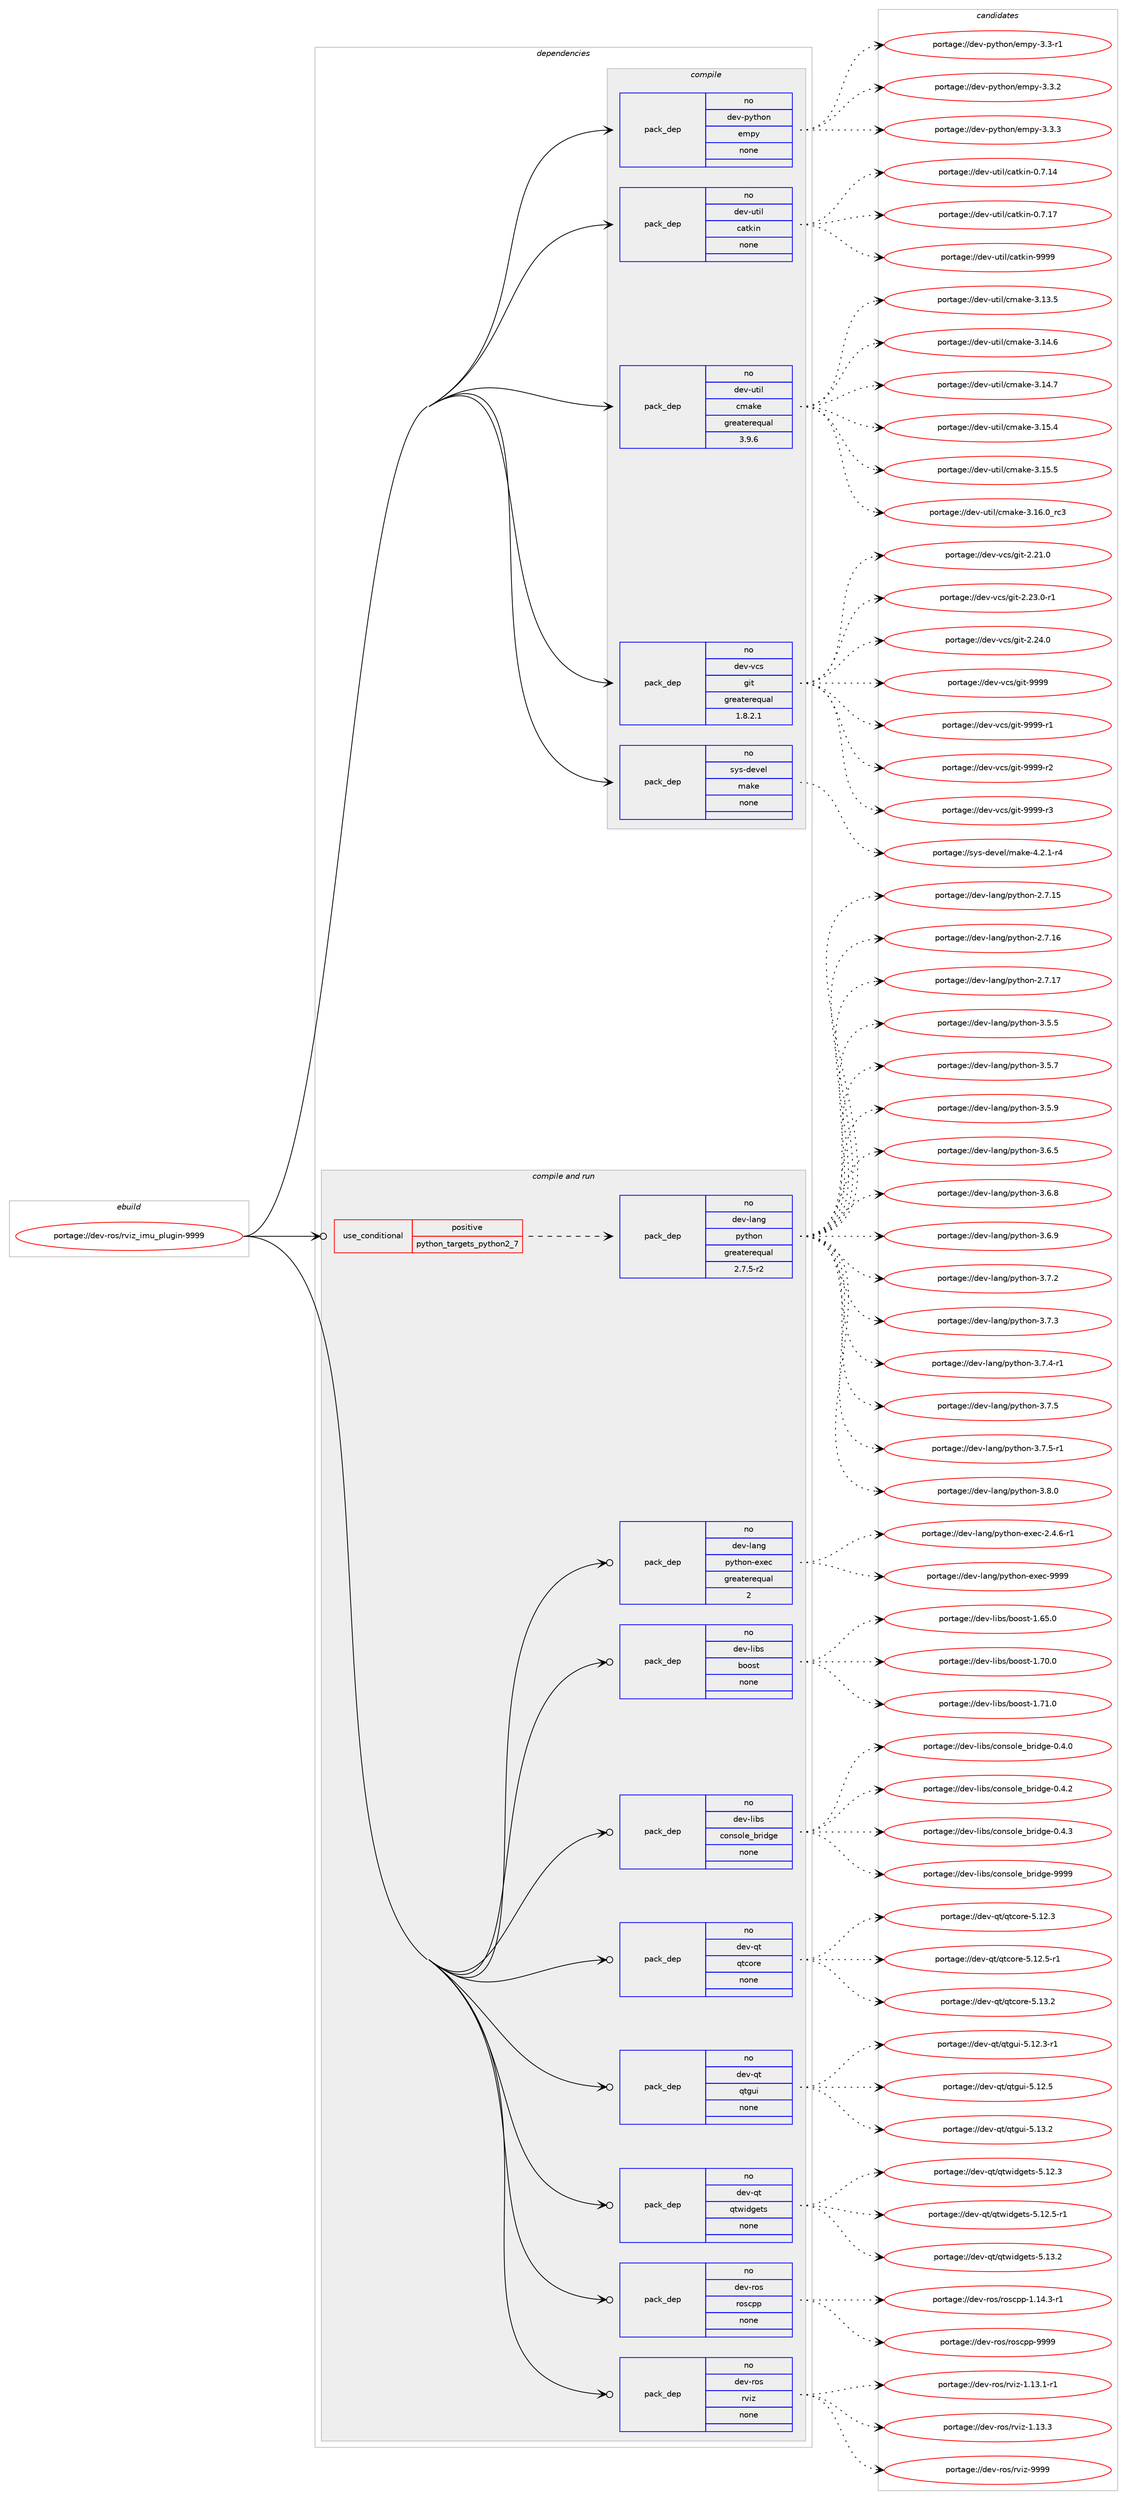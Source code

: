 digraph prolog {

# *************
# Graph options
# *************

newrank=true;
concentrate=true;
compound=true;
graph [rankdir=LR,fontname=Helvetica,fontsize=10,ranksep=1.5];#, ranksep=2.5, nodesep=0.2];
edge  [arrowhead=vee];
node  [fontname=Helvetica,fontsize=10];

# **********
# The ebuild
# **********

subgraph cluster_leftcol {
color=gray;
rank=same;
label=<<i>ebuild</i>>;
id [label="portage://dev-ros/rviz_imu_plugin-9999", color=red, width=4, href="../dev-ros/rviz_imu_plugin-9999.svg"];
}

# ****************
# The dependencies
# ****************

subgraph cluster_midcol {
color=gray;
label=<<i>dependencies</i>>;
subgraph cluster_compile {
fillcolor="#eeeeee";
style=filled;
label=<<i>compile</i>>;
subgraph pack153695 {
dependency201792 [label=<<TABLE BORDER="0" CELLBORDER="1" CELLSPACING="0" CELLPADDING="4" WIDTH="220"><TR><TD ROWSPAN="6" CELLPADDING="30">pack_dep</TD></TR><TR><TD WIDTH="110">no</TD></TR><TR><TD>dev-python</TD></TR><TR><TD>empy</TD></TR><TR><TD>none</TD></TR><TR><TD></TD></TR></TABLE>>, shape=none, color=blue];
}
id:e -> dependency201792:w [weight=20,style="solid",arrowhead="vee"];
subgraph pack153696 {
dependency201793 [label=<<TABLE BORDER="0" CELLBORDER="1" CELLSPACING="0" CELLPADDING="4" WIDTH="220"><TR><TD ROWSPAN="6" CELLPADDING="30">pack_dep</TD></TR><TR><TD WIDTH="110">no</TD></TR><TR><TD>dev-util</TD></TR><TR><TD>catkin</TD></TR><TR><TD>none</TD></TR><TR><TD></TD></TR></TABLE>>, shape=none, color=blue];
}
id:e -> dependency201793:w [weight=20,style="solid",arrowhead="vee"];
subgraph pack153697 {
dependency201794 [label=<<TABLE BORDER="0" CELLBORDER="1" CELLSPACING="0" CELLPADDING="4" WIDTH="220"><TR><TD ROWSPAN="6" CELLPADDING="30">pack_dep</TD></TR><TR><TD WIDTH="110">no</TD></TR><TR><TD>dev-util</TD></TR><TR><TD>cmake</TD></TR><TR><TD>greaterequal</TD></TR><TR><TD>3.9.6</TD></TR></TABLE>>, shape=none, color=blue];
}
id:e -> dependency201794:w [weight=20,style="solid",arrowhead="vee"];
subgraph pack153698 {
dependency201795 [label=<<TABLE BORDER="0" CELLBORDER="1" CELLSPACING="0" CELLPADDING="4" WIDTH="220"><TR><TD ROWSPAN="6" CELLPADDING="30">pack_dep</TD></TR><TR><TD WIDTH="110">no</TD></TR><TR><TD>dev-vcs</TD></TR><TR><TD>git</TD></TR><TR><TD>greaterequal</TD></TR><TR><TD>1.8.2.1</TD></TR></TABLE>>, shape=none, color=blue];
}
id:e -> dependency201795:w [weight=20,style="solid",arrowhead="vee"];
subgraph pack153699 {
dependency201796 [label=<<TABLE BORDER="0" CELLBORDER="1" CELLSPACING="0" CELLPADDING="4" WIDTH="220"><TR><TD ROWSPAN="6" CELLPADDING="30">pack_dep</TD></TR><TR><TD WIDTH="110">no</TD></TR><TR><TD>sys-devel</TD></TR><TR><TD>make</TD></TR><TR><TD>none</TD></TR><TR><TD></TD></TR></TABLE>>, shape=none, color=blue];
}
id:e -> dependency201796:w [weight=20,style="solid",arrowhead="vee"];
}
subgraph cluster_compileandrun {
fillcolor="#eeeeee";
style=filled;
label=<<i>compile and run</i>>;
subgraph cond44669 {
dependency201797 [label=<<TABLE BORDER="0" CELLBORDER="1" CELLSPACING="0" CELLPADDING="4"><TR><TD ROWSPAN="3" CELLPADDING="10">use_conditional</TD></TR><TR><TD>positive</TD></TR><TR><TD>python_targets_python2_7</TD></TR></TABLE>>, shape=none, color=red];
subgraph pack153700 {
dependency201798 [label=<<TABLE BORDER="0" CELLBORDER="1" CELLSPACING="0" CELLPADDING="4" WIDTH="220"><TR><TD ROWSPAN="6" CELLPADDING="30">pack_dep</TD></TR><TR><TD WIDTH="110">no</TD></TR><TR><TD>dev-lang</TD></TR><TR><TD>python</TD></TR><TR><TD>greaterequal</TD></TR><TR><TD>2.7.5-r2</TD></TR></TABLE>>, shape=none, color=blue];
}
dependency201797:e -> dependency201798:w [weight=20,style="dashed",arrowhead="vee"];
}
id:e -> dependency201797:w [weight=20,style="solid",arrowhead="odotvee"];
subgraph pack153701 {
dependency201799 [label=<<TABLE BORDER="0" CELLBORDER="1" CELLSPACING="0" CELLPADDING="4" WIDTH="220"><TR><TD ROWSPAN="6" CELLPADDING="30">pack_dep</TD></TR><TR><TD WIDTH="110">no</TD></TR><TR><TD>dev-lang</TD></TR><TR><TD>python-exec</TD></TR><TR><TD>greaterequal</TD></TR><TR><TD>2</TD></TR></TABLE>>, shape=none, color=blue];
}
id:e -> dependency201799:w [weight=20,style="solid",arrowhead="odotvee"];
subgraph pack153702 {
dependency201800 [label=<<TABLE BORDER="0" CELLBORDER="1" CELLSPACING="0" CELLPADDING="4" WIDTH="220"><TR><TD ROWSPAN="6" CELLPADDING="30">pack_dep</TD></TR><TR><TD WIDTH="110">no</TD></TR><TR><TD>dev-libs</TD></TR><TR><TD>boost</TD></TR><TR><TD>none</TD></TR><TR><TD></TD></TR></TABLE>>, shape=none, color=blue];
}
id:e -> dependency201800:w [weight=20,style="solid",arrowhead="odotvee"];
subgraph pack153703 {
dependency201801 [label=<<TABLE BORDER="0" CELLBORDER="1" CELLSPACING="0" CELLPADDING="4" WIDTH="220"><TR><TD ROWSPAN="6" CELLPADDING="30">pack_dep</TD></TR><TR><TD WIDTH="110">no</TD></TR><TR><TD>dev-libs</TD></TR><TR><TD>console_bridge</TD></TR><TR><TD>none</TD></TR><TR><TD></TD></TR></TABLE>>, shape=none, color=blue];
}
id:e -> dependency201801:w [weight=20,style="solid",arrowhead="odotvee"];
subgraph pack153704 {
dependency201802 [label=<<TABLE BORDER="0" CELLBORDER="1" CELLSPACING="0" CELLPADDING="4" WIDTH="220"><TR><TD ROWSPAN="6" CELLPADDING="30">pack_dep</TD></TR><TR><TD WIDTH="110">no</TD></TR><TR><TD>dev-qt</TD></TR><TR><TD>qtcore</TD></TR><TR><TD>none</TD></TR><TR><TD></TD></TR></TABLE>>, shape=none, color=blue];
}
id:e -> dependency201802:w [weight=20,style="solid",arrowhead="odotvee"];
subgraph pack153705 {
dependency201803 [label=<<TABLE BORDER="0" CELLBORDER="1" CELLSPACING="0" CELLPADDING="4" WIDTH="220"><TR><TD ROWSPAN="6" CELLPADDING="30">pack_dep</TD></TR><TR><TD WIDTH="110">no</TD></TR><TR><TD>dev-qt</TD></TR><TR><TD>qtgui</TD></TR><TR><TD>none</TD></TR><TR><TD></TD></TR></TABLE>>, shape=none, color=blue];
}
id:e -> dependency201803:w [weight=20,style="solid",arrowhead="odotvee"];
subgraph pack153706 {
dependency201804 [label=<<TABLE BORDER="0" CELLBORDER="1" CELLSPACING="0" CELLPADDING="4" WIDTH="220"><TR><TD ROWSPAN="6" CELLPADDING="30">pack_dep</TD></TR><TR><TD WIDTH="110">no</TD></TR><TR><TD>dev-qt</TD></TR><TR><TD>qtwidgets</TD></TR><TR><TD>none</TD></TR><TR><TD></TD></TR></TABLE>>, shape=none, color=blue];
}
id:e -> dependency201804:w [weight=20,style="solid",arrowhead="odotvee"];
subgraph pack153707 {
dependency201805 [label=<<TABLE BORDER="0" CELLBORDER="1" CELLSPACING="0" CELLPADDING="4" WIDTH="220"><TR><TD ROWSPAN="6" CELLPADDING="30">pack_dep</TD></TR><TR><TD WIDTH="110">no</TD></TR><TR><TD>dev-ros</TD></TR><TR><TD>roscpp</TD></TR><TR><TD>none</TD></TR><TR><TD></TD></TR></TABLE>>, shape=none, color=blue];
}
id:e -> dependency201805:w [weight=20,style="solid",arrowhead="odotvee"];
subgraph pack153708 {
dependency201806 [label=<<TABLE BORDER="0" CELLBORDER="1" CELLSPACING="0" CELLPADDING="4" WIDTH="220"><TR><TD ROWSPAN="6" CELLPADDING="30">pack_dep</TD></TR><TR><TD WIDTH="110">no</TD></TR><TR><TD>dev-ros</TD></TR><TR><TD>rviz</TD></TR><TR><TD>none</TD></TR><TR><TD></TD></TR></TABLE>>, shape=none, color=blue];
}
id:e -> dependency201806:w [weight=20,style="solid",arrowhead="odotvee"];
}
subgraph cluster_run {
fillcolor="#eeeeee";
style=filled;
label=<<i>run</i>>;
}
}

# **************
# The candidates
# **************

subgraph cluster_choices {
rank=same;
color=gray;
label=<<i>candidates</i>>;

subgraph choice153695 {
color=black;
nodesep=1;
choiceportage1001011184511212111610411111047101109112121455146514511449 [label="portage://dev-python/empy-3.3-r1", color=red, width=4,href="../dev-python/empy-3.3-r1.svg"];
choiceportage1001011184511212111610411111047101109112121455146514650 [label="portage://dev-python/empy-3.3.2", color=red, width=4,href="../dev-python/empy-3.3.2.svg"];
choiceportage1001011184511212111610411111047101109112121455146514651 [label="portage://dev-python/empy-3.3.3", color=red, width=4,href="../dev-python/empy-3.3.3.svg"];
dependency201792:e -> choiceportage1001011184511212111610411111047101109112121455146514511449:w [style=dotted,weight="100"];
dependency201792:e -> choiceportage1001011184511212111610411111047101109112121455146514650:w [style=dotted,weight="100"];
dependency201792:e -> choiceportage1001011184511212111610411111047101109112121455146514651:w [style=dotted,weight="100"];
}
subgraph choice153696 {
color=black;
nodesep=1;
choiceportage1001011184511711610510847999711610710511045484655464952 [label="portage://dev-util/catkin-0.7.14", color=red, width=4,href="../dev-util/catkin-0.7.14.svg"];
choiceportage1001011184511711610510847999711610710511045484655464955 [label="portage://dev-util/catkin-0.7.17", color=red, width=4,href="../dev-util/catkin-0.7.17.svg"];
choiceportage100101118451171161051084799971161071051104557575757 [label="portage://dev-util/catkin-9999", color=red, width=4,href="../dev-util/catkin-9999.svg"];
dependency201793:e -> choiceportage1001011184511711610510847999711610710511045484655464952:w [style=dotted,weight="100"];
dependency201793:e -> choiceportage1001011184511711610510847999711610710511045484655464955:w [style=dotted,weight="100"];
dependency201793:e -> choiceportage100101118451171161051084799971161071051104557575757:w [style=dotted,weight="100"];
}
subgraph choice153697 {
color=black;
nodesep=1;
choiceportage1001011184511711610510847991099710710145514649514653 [label="portage://dev-util/cmake-3.13.5", color=red, width=4,href="../dev-util/cmake-3.13.5.svg"];
choiceportage1001011184511711610510847991099710710145514649524654 [label="portage://dev-util/cmake-3.14.6", color=red, width=4,href="../dev-util/cmake-3.14.6.svg"];
choiceportage1001011184511711610510847991099710710145514649524655 [label="portage://dev-util/cmake-3.14.7", color=red, width=4,href="../dev-util/cmake-3.14.7.svg"];
choiceportage1001011184511711610510847991099710710145514649534652 [label="portage://dev-util/cmake-3.15.4", color=red, width=4,href="../dev-util/cmake-3.15.4.svg"];
choiceportage1001011184511711610510847991099710710145514649534653 [label="portage://dev-util/cmake-3.15.5", color=red, width=4,href="../dev-util/cmake-3.15.5.svg"];
choiceportage1001011184511711610510847991099710710145514649544648951149951 [label="portage://dev-util/cmake-3.16.0_rc3", color=red, width=4,href="../dev-util/cmake-3.16.0_rc3.svg"];
dependency201794:e -> choiceportage1001011184511711610510847991099710710145514649514653:w [style=dotted,weight="100"];
dependency201794:e -> choiceportage1001011184511711610510847991099710710145514649524654:w [style=dotted,weight="100"];
dependency201794:e -> choiceportage1001011184511711610510847991099710710145514649524655:w [style=dotted,weight="100"];
dependency201794:e -> choiceportage1001011184511711610510847991099710710145514649534652:w [style=dotted,weight="100"];
dependency201794:e -> choiceportage1001011184511711610510847991099710710145514649534653:w [style=dotted,weight="100"];
dependency201794:e -> choiceportage1001011184511711610510847991099710710145514649544648951149951:w [style=dotted,weight="100"];
}
subgraph choice153698 {
color=black;
nodesep=1;
choiceportage10010111845118991154710310511645504650494648 [label="portage://dev-vcs/git-2.21.0", color=red, width=4,href="../dev-vcs/git-2.21.0.svg"];
choiceportage100101118451189911547103105116455046505146484511449 [label="portage://dev-vcs/git-2.23.0-r1", color=red, width=4,href="../dev-vcs/git-2.23.0-r1.svg"];
choiceportage10010111845118991154710310511645504650524648 [label="portage://dev-vcs/git-2.24.0", color=red, width=4,href="../dev-vcs/git-2.24.0.svg"];
choiceportage1001011184511899115471031051164557575757 [label="portage://dev-vcs/git-9999", color=red, width=4,href="../dev-vcs/git-9999.svg"];
choiceportage10010111845118991154710310511645575757574511449 [label="portage://dev-vcs/git-9999-r1", color=red, width=4,href="../dev-vcs/git-9999-r1.svg"];
choiceportage10010111845118991154710310511645575757574511450 [label="portage://dev-vcs/git-9999-r2", color=red, width=4,href="../dev-vcs/git-9999-r2.svg"];
choiceportage10010111845118991154710310511645575757574511451 [label="portage://dev-vcs/git-9999-r3", color=red, width=4,href="../dev-vcs/git-9999-r3.svg"];
dependency201795:e -> choiceportage10010111845118991154710310511645504650494648:w [style=dotted,weight="100"];
dependency201795:e -> choiceportage100101118451189911547103105116455046505146484511449:w [style=dotted,weight="100"];
dependency201795:e -> choiceportage10010111845118991154710310511645504650524648:w [style=dotted,weight="100"];
dependency201795:e -> choiceportage1001011184511899115471031051164557575757:w [style=dotted,weight="100"];
dependency201795:e -> choiceportage10010111845118991154710310511645575757574511449:w [style=dotted,weight="100"];
dependency201795:e -> choiceportage10010111845118991154710310511645575757574511450:w [style=dotted,weight="100"];
dependency201795:e -> choiceportage10010111845118991154710310511645575757574511451:w [style=dotted,weight="100"];
}
subgraph choice153699 {
color=black;
nodesep=1;
choiceportage1151211154510010111810110847109971071014552465046494511452 [label="portage://sys-devel/make-4.2.1-r4", color=red, width=4,href="../sys-devel/make-4.2.1-r4.svg"];
dependency201796:e -> choiceportage1151211154510010111810110847109971071014552465046494511452:w [style=dotted,weight="100"];
}
subgraph choice153700 {
color=black;
nodesep=1;
choiceportage10010111845108971101034711212111610411111045504655464953 [label="portage://dev-lang/python-2.7.15", color=red, width=4,href="../dev-lang/python-2.7.15.svg"];
choiceportage10010111845108971101034711212111610411111045504655464954 [label="portage://dev-lang/python-2.7.16", color=red, width=4,href="../dev-lang/python-2.7.16.svg"];
choiceportage10010111845108971101034711212111610411111045504655464955 [label="portage://dev-lang/python-2.7.17", color=red, width=4,href="../dev-lang/python-2.7.17.svg"];
choiceportage100101118451089711010347112121116104111110455146534653 [label="portage://dev-lang/python-3.5.5", color=red, width=4,href="../dev-lang/python-3.5.5.svg"];
choiceportage100101118451089711010347112121116104111110455146534655 [label="portage://dev-lang/python-3.5.7", color=red, width=4,href="../dev-lang/python-3.5.7.svg"];
choiceportage100101118451089711010347112121116104111110455146534657 [label="portage://dev-lang/python-3.5.9", color=red, width=4,href="../dev-lang/python-3.5.9.svg"];
choiceportage100101118451089711010347112121116104111110455146544653 [label="portage://dev-lang/python-3.6.5", color=red, width=4,href="../dev-lang/python-3.6.5.svg"];
choiceportage100101118451089711010347112121116104111110455146544656 [label="portage://dev-lang/python-3.6.8", color=red, width=4,href="../dev-lang/python-3.6.8.svg"];
choiceportage100101118451089711010347112121116104111110455146544657 [label="portage://dev-lang/python-3.6.9", color=red, width=4,href="../dev-lang/python-3.6.9.svg"];
choiceportage100101118451089711010347112121116104111110455146554650 [label="portage://dev-lang/python-3.7.2", color=red, width=4,href="../dev-lang/python-3.7.2.svg"];
choiceportage100101118451089711010347112121116104111110455146554651 [label="portage://dev-lang/python-3.7.3", color=red, width=4,href="../dev-lang/python-3.7.3.svg"];
choiceportage1001011184510897110103471121211161041111104551465546524511449 [label="portage://dev-lang/python-3.7.4-r1", color=red, width=4,href="../dev-lang/python-3.7.4-r1.svg"];
choiceportage100101118451089711010347112121116104111110455146554653 [label="portage://dev-lang/python-3.7.5", color=red, width=4,href="../dev-lang/python-3.7.5.svg"];
choiceportage1001011184510897110103471121211161041111104551465546534511449 [label="portage://dev-lang/python-3.7.5-r1", color=red, width=4,href="../dev-lang/python-3.7.5-r1.svg"];
choiceportage100101118451089711010347112121116104111110455146564648 [label="portage://dev-lang/python-3.8.0", color=red, width=4,href="../dev-lang/python-3.8.0.svg"];
dependency201798:e -> choiceportage10010111845108971101034711212111610411111045504655464953:w [style=dotted,weight="100"];
dependency201798:e -> choiceportage10010111845108971101034711212111610411111045504655464954:w [style=dotted,weight="100"];
dependency201798:e -> choiceportage10010111845108971101034711212111610411111045504655464955:w [style=dotted,weight="100"];
dependency201798:e -> choiceportage100101118451089711010347112121116104111110455146534653:w [style=dotted,weight="100"];
dependency201798:e -> choiceportage100101118451089711010347112121116104111110455146534655:w [style=dotted,weight="100"];
dependency201798:e -> choiceportage100101118451089711010347112121116104111110455146534657:w [style=dotted,weight="100"];
dependency201798:e -> choiceportage100101118451089711010347112121116104111110455146544653:w [style=dotted,weight="100"];
dependency201798:e -> choiceportage100101118451089711010347112121116104111110455146544656:w [style=dotted,weight="100"];
dependency201798:e -> choiceportage100101118451089711010347112121116104111110455146544657:w [style=dotted,weight="100"];
dependency201798:e -> choiceportage100101118451089711010347112121116104111110455146554650:w [style=dotted,weight="100"];
dependency201798:e -> choiceportage100101118451089711010347112121116104111110455146554651:w [style=dotted,weight="100"];
dependency201798:e -> choiceportage1001011184510897110103471121211161041111104551465546524511449:w [style=dotted,weight="100"];
dependency201798:e -> choiceportage100101118451089711010347112121116104111110455146554653:w [style=dotted,weight="100"];
dependency201798:e -> choiceportage1001011184510897110103471121211161041111104551465546534511449:w [style=dotted,weight="100"];
dependency201798:e -> choiceportage100101118451089711010347112121116104111110455146564648:w [style=dotted,weight="100"];
}
subgraph choice153701 {
color=black;
nodesep=1;
choiceportage10010111845108971101034711212111610411111045101120101994550465246544511449 [label="portage://dev-lang/python-exec-2.4.6-r1", color=red, width=4,href="../dev-lang/python-exec-2.4.6-r1.svg"];
choiceportage10010111845108971101034711212111610411111045101120101994557575757 [label="portage://dev-lang/python-exec-9999", color=red, width=4,href="../dev-lang/python-exec-9999.svg"];
dependency201799:e -> choiceportage10010111845108971101034711212111610411111045101120101994550465246544511449:w [style=dotted,weight="100"];
dependency201799:e -> choiceportage10010111845108971101034711212111610411111045101120101994557575757:w [style=dotted,weight="100"];
}
subgraph choice153702 {
color=black;
nodesep=1;
choiceportage1001011184510810598115479811111111511645494654534648 [label="portage://dev-libs/boost-1.65.0", color=red, width=4,href="../dev-libs/boost-1.65.0.svg"];
choiceportage1001011184510810598115479811111111511645494655484648 [label="portage://dev-libs/boost-1.70.0", color=red, width=4,href="../dev-libs/boost-1.70.0.svg"];
choiceportage1001011184510810598115479811111111511645494655494648 [label="portage://dev-libs/boost-1.71.0", color=red, width=4,href="../dev-libs/boost-1.71.0.svg"];
dependency201800:e -> choiceportage1001011184510810598115479811111111511645494654534648:w [style=dotted,weight="100"];
dependency201800:e -> choiceportage1001011184510810598115479811111111511645494655484648:w [style=dotted,weight="100"];
dependency201800:e -> choiceportage1001011184510810598115479811111111511645494655494648:w [style=dotted,weight="100"];
}
subgraph choice153703 {
color=black;
nodesep=1;
choiceportage100101118451081059811547991111101151111081019598114105100103101454846524648 [label="portage://dev-libs/console_bridge-0.4.0", color=red, width=4,href="../dev-libs/console_bridge-0.4.0.svg"];
choiceportage100101118451081059811547991111101151111081019598114105100103101454846524650 [label="portage://dev-libs/console_bridge-0.4.2", color=red, width=4,href="../dev-libs/console_bridge-0.4.2.svg"];
choiceportage100101118451081059811547991111101151111081019598114105100103101454846524651 [label="portage://dev-libs/console_bridge-0.4.3", color=red, width=4,href="../dev-libs/console_bridge-0.4.3.svg"];
choiceportage1001011184510810598115479911111011511110810195981141051001031014557575757 [label="portage://dev-libs/console_bridge-9999", color=red, width=4,href="../dev-libs/console_bridge-9999.svg"];
dependency201801:e -> choiceportage100101118451081059811547991111101151111081019598114105100103101454846524648:w [style=dotted,weight="100"];
dependency201801:e -> choiceportage100101118451081059811547991111101151111081019598114105100103101454846524650:w [style=dotted,weight="100"];
dependency201801:e -> choiceportage100101118451081059811547991111101151111081019598114105100103101454846524651:w [style=dotted,weight="100"];
dependency201801:e -> choiceportage1001011184510810598115479911111011511110810195981141051001031014557575757:w [style=dotted,weight="100"];
}
subgraph choice153704 {
color=black;
nodesep=1;
choiceportage10010111845113116471131169911111410145534649504651 [label="portage://dev-qt/qtcore-5.12.3", color=red, width=4,href="../dev-qt/qtcore-5.12.3.svg"];
choiceportage100101118451131164711311699111114101455346495046534511449 [label="portage://dev-qt/qtcore-5.12.5-r1", color=red, width=4,href="../dev-qt/qtcore-5.12.5-r1.svg"];
choiceportage10010111845113116471131169911111410145534649514650 [label="portage://dev-qt/qtcore-5.13.2", color=red, width=4,href="../dev-qt/qtcore-5.13.2.svg"];
dependency201802:e -> choiceportage10010111845113116471131169911111410145534649504651:w [style=dotted,weight="100"];
dependency201802:e -> choiceportage100101118451131164711311699111114101455346495046534511449:w [style=dotted,weight="100"];
dependency201802:e -> choiceportage10010111845113116471131169911111410145534649514650:w [style=dotted,weight="100"];
}
subgraph choice153705 {
color=black;
nodesep=1;
choiceportage1001011184511311647113116103117105455346495046514511449 [label="portage://dev-qt/qtgui-5.12.3-r1", color=red, width=4,href="../dev-qt/qtgui-5.12.3-r1.svg"];
choiceportage100101118451131164711311610311710545534649504653 [label="portage://dev-qt/qtgui-5.12.5", color=red, width=4,href="../dev-qt/qtgui-5.12.5.svg"];
choiceportage100101118451131164711311610311710545534649514650 [label="portage://dev-qt/qtgui-5.13.2", color=red, width=4,href="../dev-qt/qtgui-5.13.2.svg"];
dependency201803:e -> choiceportage1001011184511311647113116103117105455346495046514511449:w [style=dotted,weight="100"];
dependency201803:e -> choiceportage100101118451131164711311610311710545534649504653:w [style=dotted,weight="100"];
dependency201803:e -> choiceportage100101118451131164711311610311710545534649514650:w [style=dotted,weight="100"];
}
subgraph choice153706 {
color=black;
nodesep=1;
choiceportage100101118451131164711311611910510010310111611545534649504651 [label="portage://dev-qt/qtwidgets-5.12.3", color=red, width=4,href="../dev-qt/qtwidgets-5.12.3.svg"];
choiceportage1001011184511311647113116119105100103101116115455346495046534511449 [label="portage://dev-qt/qtwidgets-5.12.5-r1", color=red, width=4,href="../dev-qt/qtwidgets-5.12.5-r1.svg"];
choiceportage100101118451131164711311611910510010310111611545534649514650 [label="portage://dev-qt/qtwidgets-5.13.2", color=red, width=4,href="../dev-qt/qtwidgets-5.13.2.svg"];
dependency201804:e -> choiceportage100101118451131164711311611910510010310111611545534649504651:w [style=dotted,weight="100"];
dependency201804:e -> choiceportage1001011184511311647113116119105100103101116115455346495046534511449:w [style=dotted,weight="100"];
dependency201804:e -> choiceportage100101118451131164711311611910510010310111611545534649514650:w [style=dotted,weight="100"];
}
subgraph choice153707 {
color=black;
nodesep=1;
choiceportage100101118451141111154711411111599112112454946495246514511449 [label="portage://dev-ros/roscpp-1.14.3-r1", color=red, width=4,href="../dev-ros/roscpp-1.14.3-r1.svg"];
choiceportage1001011184511411111547114111115991121124557575757 [label="portage://dev-ros/roscpp-9999", color=red, width=4,href="../dev-ros/roscpp-9999.svg"];
dependency201805:e -> choiceportage100101118451141111154711411111599112112454946495246514511449:w [style=dotted,weight="100"];
dependency201805:e -> choiceportage1001011184511411111547114111115991121124557575757:w [style=dotted,weight="100"];
}
subgraph choice153708 {
color=black;
nodesep=1;
choiceportage1001011184511411111547114118105122454946495146494511449 [label="portage://dev-ros/rviz-1.13.1-r1", color=red, width=4,href="../dev-ros/rviz-1.13.1-r1.svg"];
choiceportage100101118451141111154711411810512245494649514651 [label="portage://dev-ros/rviz-1.13.3", color=red, width=4,href="../dev-ros/rviz-1.13.3.svg"];
choiceportage10010111845114111115471141181051224557575757 [label="portage://dev-ros/rviz-9999", color=red, width=4,href="../dev-ros/rviz-9999.svg"];
dependency201806:e -> choiceportage1001011184511411111547114118105122454946495146494511449:w [style=dotted,weight="100"];
dependency201806:e -> choiceportage100101118451141111154711411810512245494649514651:w [style=dotted,weight="100"];
dependency201806:e -> choiceportage10010111845114111115471141181051224557575757:w [style=dotted,weight="100"];
}
}

}
